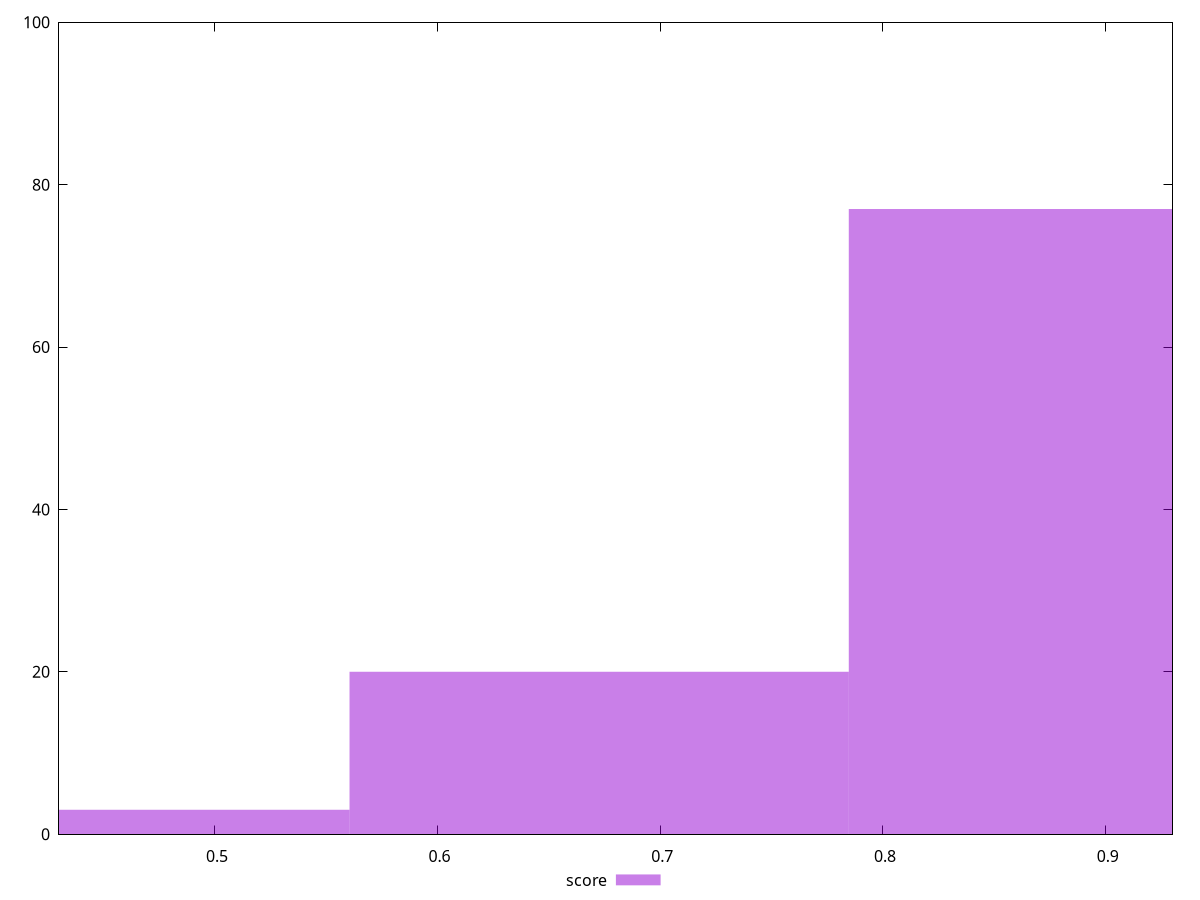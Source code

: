 reset

$score <<EOF
0.6725483918197481 20
0.8967311890929974 77
0.4483655945464987 3
EOF

set key outside below
set boxwidth 0.22418279727324936
set xrange [0.43:0.93]
set yrange [0:100]
set trange [0:100]
set style fill transparent solid 0.5 noborder
set terminal svg size 640, 490 enhanced background rgb 'white'
set output "report_00013_2021-02-09T12-04-24.940Z/first-contentful-paint/samples/pages+cached/score/histogram.svg"

plot $score title "score" with boxes

reset
